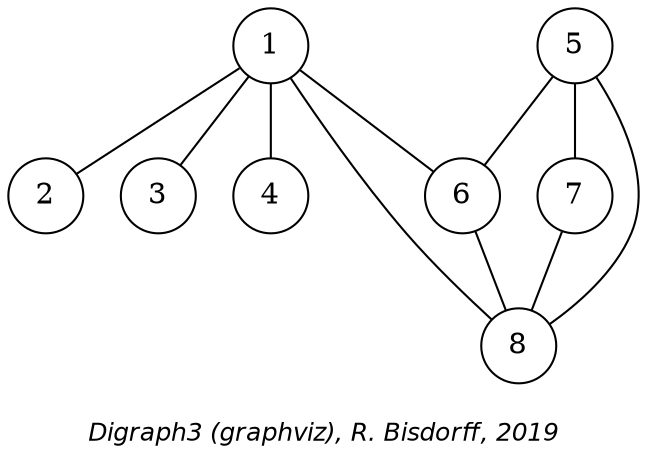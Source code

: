 strict graph G {
graph [ fontname = "Helvetica-Oblique",
 fontsize = 12,
 label = "\nDigraph3 (graphviz), R. Bisdorff, 2019", size="7,7"];
n1 [shape = "circle", label = "1"];
n2 [shape = "circle", label = "2"];
n3 [shape = "circle", label = "3"];
n4 [shape = "circle", label = "4"];
n5 [shape = "circle", label = "5"];
n6 [shape = "circle", label = "6"];
n7 [shape = "circle", label = "7"];
n8 [shape = "circle", label = "8"];
n1-- n2 [dir=both,style="setlinewidth(1)",color=black, arrowhead=none, arrowtail=none] ;
n1-- n3 [dir=both,style="setlinewidth(1)",color=black, arrowhead=none, arrowtail=none] ;
n1-- n4 [dir=both,style="setlinewidth(1)",color=black, arrowhead=none, arrowtail=none] ;
n1-- n6 [dir=both,style="setlinewidth(1)",color=black, arrowhead=none, arrowtail=none] ;
n1-- n8 [dir=both,style="setlinewidth(1)",color=black, arrowhead=none, arrowtail=none] ;
n5-- n6 [dir=both,style="setlinewidth(1)",color=black, arrowhead=none, arrowtail=none] ;
n5-- n7 [dir=both,style="setlinewidth(1)",color=black, arrowhead=none, arrowtail=none] ;
n5-- n8 [dir=both,style="setlinewidth(1)",color=black, arrowhead=none, arrowtail=none] ;
n6-- n8 [dir=both,style="setlinewidth(1)",color=black, arrowhead=none, arrowtail=none] ;
n7-- n8 [dir=both,style="setlinewidth(1)",color=black, arrowhead=none, arrowtail=none] ;
}
